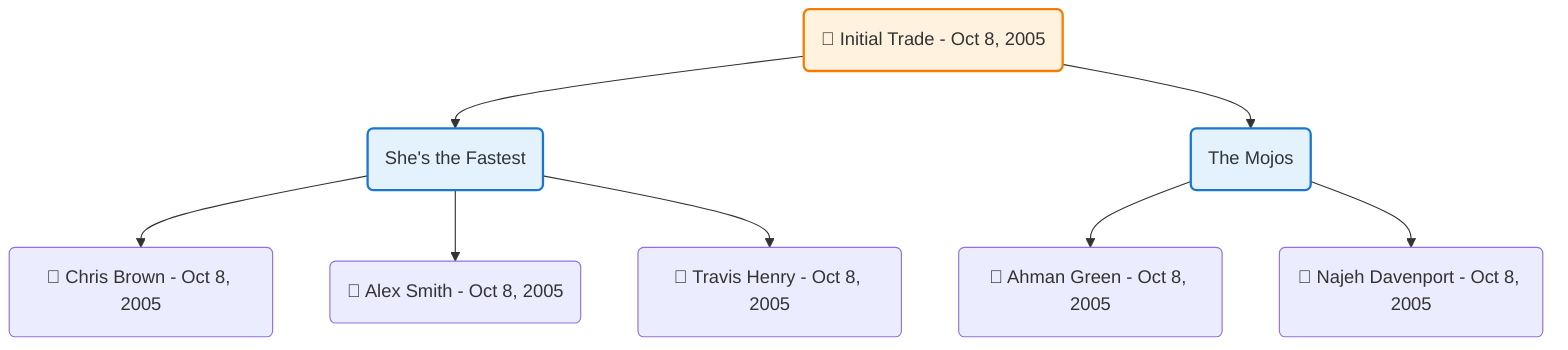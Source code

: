 flowchart TD

    TRADE_MAIN("🔄 Initial Trade - Oct 8, 2005")
    TEAM_1("She's the Fastest")
    TEAM_2("The Mojos")
    NODE_a984137f-4a5a-4a83-9815-054c0f2aaaac("🔄 Chris Brown - Oct 8, 2005")
    NODE_afabe833-f607-425f-a62c-2b3aca15d977("🔄 Alex Smith - Oct 8, 2005")
    NODE_a2dcf430-d316-4b37-b35d-cf3ed0dca282("🔄 Travis Henry - Oct 8, 2005")
    NODE_5b2543a1-e7eb-408a-aa25-e48f4df3097f("🔄 Ahman Green - Oct 8, 2005")
    NODE_f1432809-2834-46aa-a414-f2f0be38821d("🔄 Najeh Davenport - Oct 8, 2005")

    TRADE_MAIN --> TEAM_1
    TRADE_MAIN --> TEAM_2
    TEAM_1 --> NODE_a984137f-4a5a-4a83-9815-054c0f2aaaac
    TEAM_1 --> NODE_afabe833-f607-425f-a62c-2b3aca15d977
    TEAM_1 --> NODE_a2dcf430-d316-4b37-b35d-cf3ed0dca282
    TEAM_2 --> NODE_5b2543a1-e7eb-408a-aa25-e48f4df3097f
    TEAM_2 --> NODE_f1432809-2834-46aa-a414-f2f0be38821d

    %% Node styling
    classDef teamNode fill:#e3f2fd,stroke:#1976d2,stroke-width:2px
    classDef tradeNode fill:#fff3e0,stroke:#f57c00,stroke-width:2px
    classDef playerNode fill:#f3e5f5,stroke:#7b1fa2,stroke-width:1px
    classDef nonRootPlayerNode fill:#f5f5f5,stroke:#757575,stroke-width:1px
    classDef endNode fill:#ffebee,stroke:#c62828,stroke-width:2px
    classDef waiverNode fill:#e8f5e8,stroke:#388e3c,stroke-width:2px
    classDef championshipNode fill:#fff9c4,stroke:#f57f17,stroke-width:3px

    class TEAM_1,TEAM_2 teamNode
    class TRADE_MAIN tradeNode